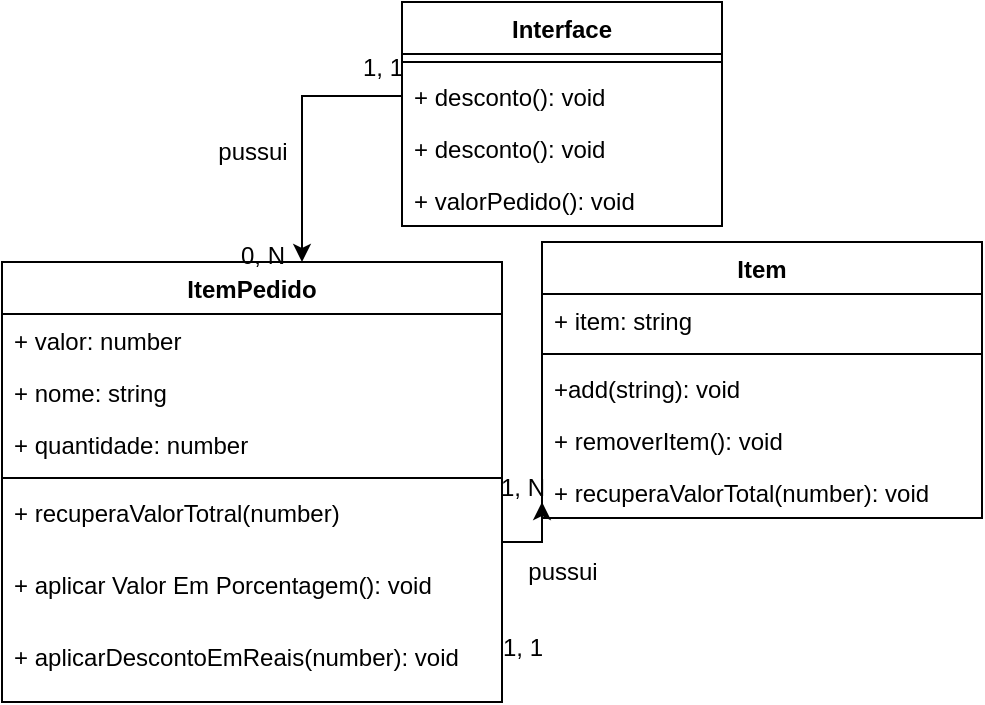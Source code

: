 <mxfile version="24.7.6">
  <diagram name="Página-1" id="Qd_hdPp_1iGgpTYzvFBR">
    <mxGraphModel grid="1" page="1" gridSize="10" guides="1" tooltips="1" connect="1" arrows="1" fold="1" pageScale="1" pageWidth="827" pageHeight="1169" math="0" shadow="0">
      <root>
        <mxCell id="0" />
        <mxCell id="1" parent="0" />
        <mxCell id="5mtbtnSznvuXP10YifVa-1" value="Interface" style="swimlane;fontStyle=1;align=center;verticalAlign=top;childLayout=stackLayout;horizontal=1;startSize=26;horizontalStack=0;resizeParent=1;resizeParentMax=0;resizeLast=0;collapsible=1;marginBottom=0;whiteSpace=wrap;html=1;" vertex="1" parent="1">
          <mxGeometry x="290" y="60" width="160" height="112" as="geometry" />
        </mxCell>
        <mxCell id="5mtbtnSznvuXP10YifVa-3" value="" style="line;strokeWidth=1;fillColor=none;align=left;verticalAlign=middle;spacingTop=-1;spacingLeft=3;spacingRight=3;rotatable=0;labelPosition=right;points=[];portConstraint=eastwest;strokeColor=inherit;" vertex="1" parent="5mtbtnSznvuXP10YifVa-1">
          <mxGeometry y="26" width="160" height="8" as="geometry" />
        </mxCell>
        <mxCell id="5mtbtnSznvuXP10YifVa-25" value="+ desconto(): void" style="text;strokeColor=none;fillColor=none;align=left;verticalAlign=top;spacingLeft=4;spacingRight=4;overflow=hidden;rotatable=0;points=[[0,0.5],[1,0.5]];portConstraint=eastwest;whiteSpace=wrap;html=1;" vertex="1" parent="5mtbtnSznvuXP10YifVa-1">
          <mxGeometry y="34" width="160" height="26" as="geometry" />
        </mxCell>
        <mxCell id="5mtbtnSznvuXP10YifVa-4" value="+ desconto(): void" style="text;strokeColor=none;fillColor=none;align=left;verticalAlign=top;spacingLeft=4;spacingRight=4;overflow=hidden;rotatable=0;points=[[0,0.5],[1,0.5]];portConstraint=eastwest;whiteSpace=wrap;html=1;" vertex="1" parent="5mtbtnSznvuXP10YifVa-1">
          <mxGeometry y="60" width="160" height="26" as="geometry" />
        </mxCell>
        <mxCell id="5mtbtnSznvuXP10YifVa-5" value="+ valorPedido(): void" style="text;strokeColor=none;fillColor=none;align=left;verticalAlign=top;spacingLeft=4;spacingRight=4;overflow=hidden;rotatable=0;points=[[0,0.5],[1,0.5]];portConstraint=eastwest;whiteSpace=wrap;html=1;" vertex="1" parent="5mtbtnSznvuXP10YifVa-1">
          <mxGeometry y="86" width="160" height="26" as="geometry" />
        </mxCell>
        <mxCell id="5mtbtnSznvuXP10YifVa-6" value="ItemPedido" style="swimlane;fontStyle=1;align=center;verticalAlign=top;childLayout=stackLayout;horizontal=1;startSize=26;horizontalStack=0;resizeParent=1;resizeParentMax=0;resizeLast=0;collapsible=1;marginBottom=0;whiteSpace=wrap;html=1;" vertex="1" parent="1">
          <mxGeometry x="90" y="190" width="250" height="220" as="geometry" />
        </mxCell>
        <mxCell id="5mtbtnSznvuXP10YifVa-7" value="+ valor: number" style="text;strokeColor=none;fillColor=none;align=left;verticalAlign=top;spacingLeft=4;spacingRight=4;overflow=hidden;rotatable=0;points=[[0,0.5],[1,0.5]];portConstraint=eastwest;whiteSpace=wrap;html=1;" vertex="1" parent="5mtbtnSznvuXP10YifVa-6">
          <mxGeometry y="26" width="250" height="26" as="geometry" />
        </mxCell>
        <mxCell id="5mtbtnSznvuXP10YifVa-10" value="+ nome: string" style="text;strokeColor=none;fillColor=none;align=left;verticalAlign=top;spacingLeft=4;spacingRight=4;overflow=hidden;rotatable=0;points=[[0,0.5],[1,0.5]];portConstraint=eastwest;whiteSpace=wrap;html=1;" vertex="1" parent="5mtbtnSznvuXP10YifVa-6">
          <mxGeometry y="52" width="250" height="26" as="geometry" />
        </mxCell>
        <mxCell id="5mtbtnSznvuXP10YifVa-11" value="+ quantidade: number" style="text;strokeColor=none;fillColor=none;align=left;verticalAlign=top;spacingLeft=4;spacingRight=4;overflow=hidden;rotatable=0;points=[[0,0.5],[1,0.5]];portConstraint=eastwest;whiteSpace=wrap;html=1;" vertex="1" parent="5mtbtnSznvuXP10YifVa-6">
          <mxGeometry y="78" width="250" height="26" as="geometry" />
        </mxCell>
        <mxCell id="5mtbtnSznvuXP10YifVa-8" value="" style="line;strokeWidth=1;fillColor=none;align=left;verticalAlign=middle;spacingTop=-1;spacingLeft=3;spacingRight=3;rotatable=0;labelPosition=right;points=[];portConstraint=eastwest;strokeColor=inherit;" vertex="1" parent="5mtbtnSznvuXP10YifVa-6">
          <mxGeometry y="104" width="250" height="8" as="geometry" />
        </mxCell>
        <mxCell id="5mtbtnSznvuXP10YifVa-9" value="+ recuperaValorTotral(number)&amp;nbsp;" style="text;strokeColor=none;fillColor=none;align=left;verticalAlign=top;spacingLeft=4;spacingRight=4;overflow=hidden;rotatable=0;points=[[0,0.5],[1,0.5]];portConstraint=eastwest;whiteSpace=wrap;html=1;" vertex="1" parent="5mtbtnSznvuXP10YifVa-6">
          <mxGeometry y="112" width="250" height="18" as="geometry" />
        </mxCell>
        <mxCell id="5mtbtnSznvuXP10YifVa-12" style="text;strokeColor=none;fillColor=none;align=left;verticalAlign=top;spacingLeft=4;spacingRight=4;overflow=hidden;rotatable=0;points=[[0,0.5],[1,0.5]];portConstraint=eastwest;whiteSpace=wrap;html=1;" vertex="1" parent="5mtbtnSznvuXP10YifVa-6">
          <mxGeometry y="130" width="250" height="18" as="geometry" />
        </mxCell>
        <mxCell id="5mtbtnSznvuXP10YifVa-13" value="+ aplicar Valor Em Porcentagem(): void" style="text;strokeColor=none;fillColor=none;align=left;verticalAlign=top;spacingLeft=4;spacingRight=4;overflow=hidden;rotatable=0;points=[[0,0.5],[1,0.5]];portConstraint=eastwest;whiteSpace=wrap;html=1;" vertex="1" parent="5mtbtnSznvuXP10YifVa-6">
          <mxGeometry y="148" width="250" height="18" as="geometry" />
        </mxCell>
        <mxCell id="5mtbtnSznvuXP10YifVa-15" style="text;strokeColor=none;fillColor=none;align=left;verticalAlign=top;spacingLeft=4;spacingRight=4;overflow=hidden;rotatable=0;points=[[0,0.5],[1,0.5]];portConstraint=eastwest;whiteSpace=wrap;html=1;" vertex="1" parent="5mtbtnSznvuXP10YifVa-6">
          <mxGeometry y="166" width="250" height="18" as="geometry" />
        </mxCell>
        <mxCell id="5mtbtnSznvuXP10YifVa-14" value="+ aplicarDescontoEmReais(number): void" style="text;strokeColor=none;fillColor=none;align=left;verticalAlign=top;spacingLeft=4;spacingRight=4;overflow=hidden;rotatable=0;points=[[0,0.5],[1,0.5]];portConstraint=eastwest;whiteSpace=wrap;html=1;" vertex="1" parent="5mtbtnSznvuXP10YifVa-6">
          <mxGeometry y="184" width="250" height="18" as="geometry" />
        </mxCell>
        <mxCell id="5mtbtnSznvuXP10YifVa-16" style="text;strokeColor=none;fillColor=none;align=left;verticalAlign=top;spacingLeft=4;spacingRight=4;overflow=hidden;rotatable=0;points=[[0,0.5],[1,0.5]];portConstraint=eastwest;whiteSpace=wrap;html=1;" vertex="1" parent="5mtbtnSznvuXP10YifVa-6">
          <mxGeometry y="202" width="250" height="18" as="geometry" />
        </mxCell>
        <mxCell id="5mtbtnSznvuXP10YifVa-17" value="Item" style="swimlane;fontStyle=1;align=center;verticalAlign=top;childLayout=stackLayout;horizontal=1;startSize=26;horizontalStack=0;resizeParent=1;resizeParentMax=0;resizeLast=0;collapsible=1;marginBottom=0;whiteSpace=wrap;html=1;" vertex="1" parent="1">
          <mxGeometry x="360" y="180" width="220" height="138" as="geometry" />
        </mxCell>
        <mxCell id="5mtbtnSznvuXP10YifVa-18" value="+ item: string" style="text;strokeColor=none;fillColor=none;align=left;verticalAlign=top;spacingLeft=4;spacingRight=4;overflow=hidden;rotatable=0;points=[[0,0.5],[1,0.5]];portConstraint=eastwest;whiteSpace=wrap;html=1;" vertex="1" parent="5mtbtnSznvuXP10YifVa-17">
          <mxGeometry y="26" width="220" height="26" as="geometry" />
        </mxCell>
        <mxCell id="5mtbtnSznvuXP10YifVa-19" value="" style="line;strokeWidth=1;fillColor=none;align=left;verticalAlign=middle;spacingTop=-1;spacingLeft=3;spacingRight=3;rotatable=0;labelPosition=right;points=[];portConstraint=eastwest;strokeColor=inherit;" vertex="1" parent="5mtbtnSznvuXP10YifVa-17">
          <mxGeometry y="52" width="220" height="8" as="geometry" />
        </mxCell>
        <mxCell id="5mtbtnSznvuXP10YifVa-20" value="+add(string): void" style="text;strokeColor=none;fillColor=none;align=left;verticalAlign=top;spacingLeft=4;spacingRight=4;overflow=hidden;rotatable=0;points=[[0,0.5],[1,0.5]];portConstraint=eastwest;whiteSpace=wrap;html=1;" vertex="1" parent="5mtbtnSznvuXP10YifVa-17">
          <mxGeometry y="60" width="220" height="26" as="geometry" />
        </mxCell>
        <mxCell id="5mtbtnSznvuXP10YifVa-21" value="+ removerItem(): void" style="text;strokeColor=none;fillColor=none;align=left;verticalAlign=top;spacingLeft=4;spacingRight=4;overflow=hidden;rotatable=0;points=[[0,0.5],[1,0.5]];portConstraint=eastwest;whiteSpace=wrap;html=1;" vertex="1" parent="5mtbtnSznvuXP10YifVa-17">
          <mxGeometry y="86" width="220" height="26" as="geometry" />
        </mxCell>
        <mxCell id="5mtbtnSznvuXP10YifVa-22" value="+ recuperaValorTotal(number): void" style="text;strokeColor=none;fillColor=none;align=left;verticalAlign=top;spacingLeft=4;spacingRight=4;overflow=hidden;rotatable=0;points=[[0,0.5],[1,0.5]];portConstraint=eastwest;whiteSpace=wrap;html=1;" vertex="1" parent="5mtbtnSznvuXP10YifVa-17">
          <mxGeometry y="112" width="220" height="26" as="geometry" />
        </mxCell>
        <mxCell id="5mtbtnSznvuXP10YifVa-30" style="edgeStyle=orthogonalEdgeStyle;rounded=0;orthogonalLoop=1;jettySize=auto;html=1;exitX=0;exitY=0.5;exitDx=0;exitDy=0;" edge="1" parent="5mtbtnSznvuXP10YifVa-17" source="5mtbtnSznvuXP10YifVa-23">
          <mxGeometry relative="1" as="geometry">
            <mxPoint y="130" as="targetPoint" />
          </mxGeometry>
        </mxCell>
        <mxCell id="5mtbtnSznvuXP10YifVa-26" style="edgeStyle=orthogonalEdgeStyle;rounded=0;orthogonalLoop=1;jettySize=auto;html=1;entryX=0.6;entryY=0;entryDx=0;entryDy=0;entryPerimeter=0;" edge="1" parent="1" source="5mtbtnSznvuXP10YifVa-25" target="5mtbtnSznvuXP10YifVa-6">
          <mxGeometry relative="1" as="geometry" />
        </mxCell>
        <mxCell id="5mtbtnSznvuXP10YifVa-23" style="text;strokeColor=none;fillColor=none;align=left;verticalAlign=top;spacingLeft=4;spacingRight=4;overflow=hidden;rotatable=0;points=[[0,0.5],[1,0.5]];portConstraint=eastwest;whiteSpace=wrap;html=1;" vertex="1" parent="1">
          <mxGeometry x="340" y="318" width="220" height="24" as="geometry" />
        </mxCell>
        <mxCell id="5mtbtnSznvuXP10YifVa-31" value="pussui" style="text;html=1;align=center;verticalAlign=middle;resizable=0;points=[];autosize=1;strokeColor=none;fillColor=none;" vertex="1" parent="1">
          <mxGeometry x="185" y="120" width="60" height="30" as="geometry" />
        </mxCell>
        <mxCell id="5mtbtnSznvuXP10YifVa-32" value="pussui" style="text;html=1;align=center;verticalAlign=middle;resizable=0;points=[];autosize=1;strokeColor=none;fillColor=none;" vertex="1" parent="1">
          <mxGeometry x="340" y="330" width="60" height="30" as="geometry" />
        </mxCell>
        <mxCell id="5mtbtnSznvuXP10YifVa-33" value="1, N" style="text;html=1;align=center;verticalAlign=middle;resizable=0;points=[];autosize=1;strokeColor=none;fillColor=none;" vertex="1" parent="1">
          <mxGeometry x="325" y="288" width="50" height="30" as="geometry" />
        </mxCell>
        <mxCell id="5mtbtnSznvuXP10YifVa-34" value="1, 1" style="text;html=1;align=center;verticalAlign=middle;resizable=0;points=[];autosize=1;strokeColor=none;fillColor=none;" vertex="1" parent="1">
          <mxGeometry x="330" y="368" width="40" height="30" as="geometry" />
        </mxCell>
        <mxCell id="5mtbtnSznvuXP10YifVa-35" value="0, N" style="text;html=1;align=center;verticalAlign=middle;resizable=0;points=[];autosize=1;strokeColor=none;fillColor=none;" vertex="1" parent="1">
          <mxGeometry x="195" y="172" width="50" height="30" as="geometry" />
        </mxCell>
        <mxCell id="5mtbtnSznvuXP10YifVa-36" value="1, 1" style="text;html=1;align=center;verticalAlign=middle;resizable=0;points=[];autosize=1;strokeColor=none;fillColor=none;" vertex="1" parent="1">
          <mxGeometry x="260" y="78" width="40" height="30" as="geometry" />
        </mxCell>
      </root>
    </mxGraphModel>
  </diagram>
</mxfile>
